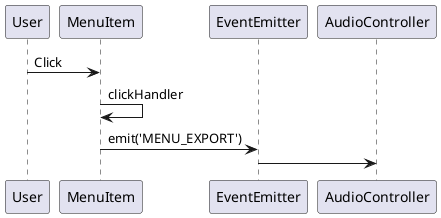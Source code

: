 @startuml
User -> MenuItem: Click
MenuItem -> MenuItem: clickHandler
MenuItem -> EventEmitter: emit('MENU_EXPORT')
EventEmitter -> AudioController
@enduml